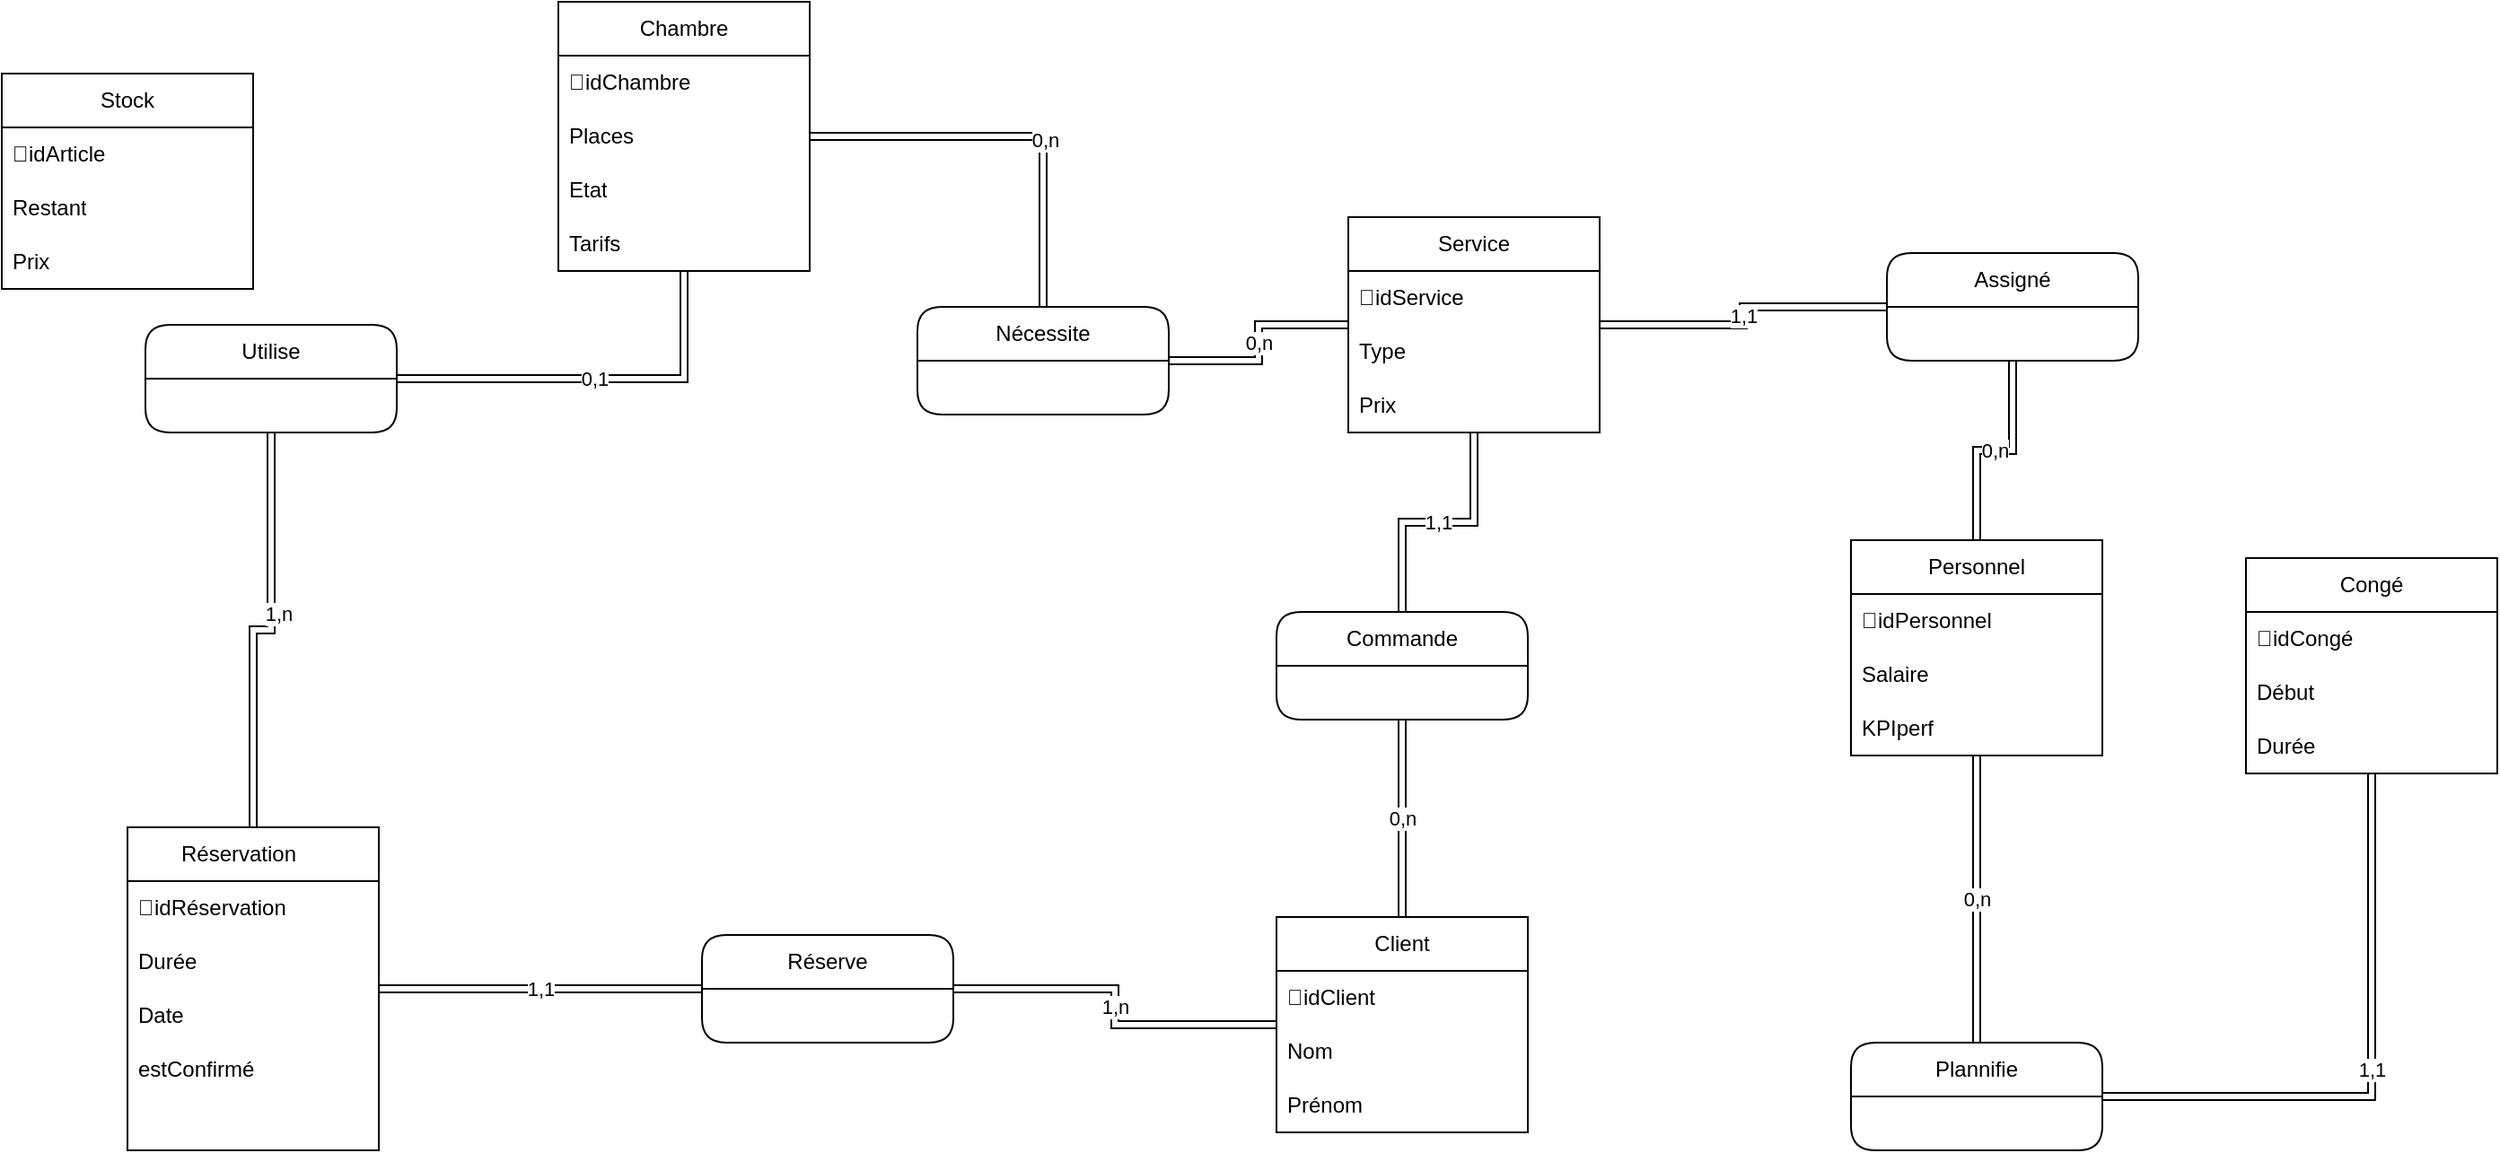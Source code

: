 <mxfile version="21.6.3" type="device">
  <diagram name="Page-1" id="Qu8hjyPdRRax4TA-TiwV">
    <mxGraphModel dx="1235" dy="666" grid="1" gridSize="10" guides="1" tooltips="1" connect="1" arrows="1" fold="1" page="1" pageScale="1" pageWidth="827" pageHeight="1169" background="#ffffff" math="0" shadow="0">
      <root>
        <mxCell id="0" />
        <mxCell id="1" parent="0" />
        <mxCell id="-kfoDNp1nppBrMyCBdvh-142" value="1,1" style="edgeStyle=orthogonalEdgeStyle;rounded=0;orthogonalLoop=1;jettySize=auto;html=1;shape=link;" edge="1" parent="1" source="-kfoDNp1nppBrMyCBdvh-145" target="-kfoDNp1nppBrMyCBdvh-151">
          <mxGeometry relative="1" as="geometry">
            <mxPoint x="730" y="640" as="targetPoint" />
          </mxGeometry>
        </mxCell>
        <mxCell id="-kfoDNp1nppBrMyCBdvh-143" style="edgeStyle=orthogonalEdgeStyle;rounded=0;orthogonalLoop=1;jettySize=auto;html=1;shape=link;" edge="1" parent="1" source="-kfoDNp1nppBrMyCBdvh-145" target="-kfoDNp1nppBrMyCBdvh-166">
          <mxGeometry relative="1" as="geometry">
            <mxPoint x="510" y="470" as="targetPoint" />
          </mxGeometry>
        </mxCell>
        <mxCell id="-kfoDNp1nppBrMyCBdvh-144" value="1,n" style="edgeLabel;html=1;align=center;verticalAlign=middle;resizable=0;points=[];" vertex="1" connectable="0" parent="-kfoDNp1nppBrMyCBdvh-143">
          <mxGeometry x="0.125" y="-4" relative="1" as="geometry">
            <mxPoint as="offset" />
          </mxGeometry>
        </mxCell>
        <mxCell id="-kfoDNp1nppBrMyCBdvh-145" value="Réservation&lt;span style=&quot;white-space: pre;&quot;&gt;&#x9;&lt;/span&gt;" style="swimlane;fontStyle=0;childLayout=stackLayout;horizontal=1;startSize=30;horizontalStack=0;resizeParent=1;resizeParentMax=0;resizeLast=0;collapsible=1;marginBottom=0;whiteSpace=wrap;html=1;" vertex="1" parent="1">
          <mxGeometry x="390" y="570" width="140" height="180" as="geometry" />
        </mxCell>
        <mxCell id="-kfoDNp1nppBrMyCBdvh-146" value="🔑idRéservation" style="text;strokeColor=none;fillColor=none;align=left;verticalAlign=middle;spacingLeft=4;spacingRight=4;overflow=hidden;points=[[0,0.5],[1,0.5]];portConstraint=eastwest;rotatable=0;whiteSpace=wrap;html=1;" vertex="1" parent="-kfoDNp1nppBrMyCBdvh-145">
          <mxGeometry y="30" width="140" height="30" as="geometry" />
        </mxCell>
        <mxCell id="-kfoDNp1nppBrMyCBdvh-147" value="Durée" style="text;strokeColor=none;fillColor=none;align=left;verticalAlign=middle;spacingLeft=4;spacingRight=4;overflow=hidden;points=[[0,0.5],[1,0.5]];portConstraint=eastwest;rotatable=0;whiteSpace=wrap;html=1;" vertex="1" parent="-kfoDNp1nppBrMyCBdvh-145">
          <mxGeometry y="60" width="140" height="30" as="geometry" />
        </mxCell>
        <mxCell id="-kfoDNp1nppBrMyCBdvh-148" value="Date" style="text;strokeColor=none;fillColor=none;align=left;verticalAlign=middle;spacingLeft=4;spacingRight=4;overflow=hidden;points=[[0,0.5],[1,0.5]];portConstraint=eastwest;rotatable=0;whiteSpace=wrap;html=1;" vertex="1" parent="-kfoDNp1nppBrMyCBdvh-145">
          <mxGeometry y="90" width="140" height="30" as="geometry" />
        </mxCell>
        <mxCell id="-kfoDNp1nppBrMyCBdvh-149" value="estConfirmé" style="text;strokeColor=none;fillColor=none;align=left;verticalAlign=middle;spacingLeft=4;spacingRight=4;overflow=hidden;points=[[0,0.5],[1,0.5]];portConstraint=eastwest;rotatable=0;whiteSpace=wrap;html=1;" vertex="1" parent="-kfoDNp1nppBrMyCBdvh-145">
          <mxGeometry y="120" width="140" height="30" as="geometry" />
        </mxCell>
        <mxCell id="-kfoDNp1nppBrMyCBdvh-150" style="text;strokeColor=none;fillColor=none;align=left;verticalAlign=middle;spacingLeft=4;spacingRight=4;overflow=hidden;points=[[0,0.5],[1,0.5]];portConstraint=eastwest;rotatable=0;whiteSpace=wrap;html=1;" vertex="1" parent="-kfoDNp1nppBrMyCBdvh-145">
          <mxGeometry y="150" width="140" height="30" as="geometry" />
        </mxCell>
        <mxCell id="-kfoDNp1nppBrMyCBdvh-151" value="Réserve" style="swimlane;fontStyle=0;childLayout=stackLayout;horizontal=1;startSize=30;horizontalStack=0;resizeParent=1;resizeParentMax=0;resizeLast=0;collapsible=1;marginBottom=0;whiteSpace=wrap;html=1;rounded=1;" vertex="1" parent="1">
          <mxGeometry x="710" y="630" width="140" height="60" as="geometry" />
        </mxCell>
        <mxCell id="-kfoDNp1nppBrMyCBdvh-152" value="1,n" style="edgeStyle=orthogonalEdgeStyle;rounded=0;orthogonalLoop=1;jettySize=auto;html=1;shape=link;" edge="1" parent="1" source="-kfoDNp1nppBrMyCBdvh-154" target="-kfoDNp1nppBrMyCBdvh-151">
          <mxGeometry relative="1" as="geometry" />
        </mxCell>
        <mxCell id="-kfoDNp1nppBrMyCBdvh-153" value="0,n" style="edgeStyle=orthogonalEdgeStyle;rounded=0;orthogonalLoop=1;jettySize=auto;html=1;shape=link;" edge="1" parent="1" source="-kfoDNp1nppBrMyCBdvh-154" target="-kfoDNp1nppBrMyCBdvh-174">
          <mxGeometry relative="1" as="geometry" />
        </mxCell>
        <mxCell id="-kfoDNp1nppBrMyCBdvh-154" value="Client" style="swimlane;fontStyle=0;childLayout=stackLayout;horizontal=1;startSize=30;horizontalStack=0;resizeParent=1;resizeParentMax=0;resizeLast=0;collapsible=1;marginBottom=0;whiteSpace=wrap;html=1;" vertex="1" parent="1">
          <mxGeometry x="1030" y="620" width="140" height="120" as="geometry" />
        </mxCell>
        <mxCell id="-kfoDNp1nppBrMyCBdvh-155" value="🔑idClient" style="text;strokeColor=none;fillColor=none;align=left;verticalAlign=middle;spacingLeft=4;spacingRight=4;overflow=hidden;points=[[0,0.5],[1,0.5]];portConstraint=eastwest;rotatable=0;whiteSpace=wrap;html=1;" vertex="1" parent="-kfoDNp1nppBrMyCBdvh-154">
          <mxGeometry y="30" width="140" height="30" as="geometry" />
        </mxCell>
        <mxCell id="-kfoDNp1nppBrMyCBdvh-156" value="Nom&lt;span style=&quot;white-space: pre;&quot;&gt;&#x9;&lt;/span&gt;" style="text;strokeColor=none;fillColor=none;align=left;verticalAlign=middle;spacingLeft=4;spacingRight=4;overflow=hidden;points=[[0,0.5],[1,0.5]];portConstraint=eastwest;rotatable=0;whiteSpace=wrap;html=1;" vertex="1" parent="-kfoDNp1nppBrMyCBdvh-154">
          <mxGeometry y="60" width="140" height="30" as="geometry" />
        </mxCell>
        <mxCell id="-kfoDNp1nppBrMyCBdvh-157" value="Prénom" style="text;strokeColor=none;fillColor=none;align=left;verticalAlign=middle;spacingLeft=4;spacingRight=4;overflow=hidden;points=[[0,0.5],[1,0.5]];portConstraint=eastwest;rotatable=0;whiteSpace=wrap;html=1;" vertex="1" parent="-kfoDNp1nppBrMyCBdvh-154">
          <mxGeometry y="90" width="140" height="30" as="geometry" />
        </mxCell>
        <mxCell id="-kfoDNp1nppBrMyCBdvh-158" style="edgeStyle=orthogonalEdgeStyle;rounded=0;orthogonalLoop=1;jettySize=auto;html=1;shape=link;" edge="1" parent="1" source="-kfoDNp1nppBrMyCBdvh-160" target="-kfoDNp1nppBrMyCBdvh-175">
          <mxGeometry relative="1" as="geometry">
            <mxPoint x="910" y="325" as="targetPoint" />
          </mxGeometry>
        </mxCell>
        <mxCell id="-kfoDNp1nppBrMyCBdvh-159" value="0,n" style="edgeLabel;html=1;align=center;verticalAlign=middle;resizable=0;points=[];" vertex="1" connectable="0" parent="-kfoDNp1nppBrMyCBdvh-158">
          <mxGeometry x="0.177" y="1" relative="1" as="geometry">
            <mxPoint y="-1" as="offset" />
          </mxGeometry>
        </mxCell>
        <mxCell id="-kfoDNp1nppBrMyCBdvh-160" value="Chambre" style="swimlane;fontStyle=0;childLayout=stackLayout;horizontal=1;startSize=30;horizontalStack=0;resizeParent=1;resizeParentMax=0;resizeLast=0;collapsible=1;marginBottom=0;whiteSpace=wrap;html=1;" vertex="1" parent="1">
          <mxGeometry x="630" y="110" width="140" height="150" as="geometry" />
        </mxCell>
        <mxCell id="-kfoDNp1nppBrMyCBdvh-161" value="🔑idChambre" style="text;strokeColor=none;fillColor=none;align=left;verticalAlign=middle;spacingLeft=4;spacingRight=4;overflow=hidden;points=[[0,0.5],[1,0.5]];portConstraint=eastwest;rotatable=0;whiteSpace=wrap;html=1;" vertex="1" parent="-kfoDNp1nppBrMyCBdvh-160">
          <mxGeometry y="30" width="140" height="30" as="geometry" />
        </mxCell>
        <mxCell id="-kfoDNp1nppBrMyCBdvh-162" value="Places" style="text;strokeColor=none;fillColor=none;align=left;verticalAlign=middle;spacingLeft=4;spacingRight=4;overflow=hidden;points=[[0,0.5],[1,0.5]];portConstraint=eastwest;rotatable=0;whiteSpace=wrap;html=1;" vertex="1" parent="-kfoDNp1nppBrMyCBdvh-160">
          <mxGeometry y="60" width="140" height="30" as="geometry" />
        </mxCell>
        <mxCell id="-kfoDNp1nppBrMyCBdvh-163" value="Etat" style="text;strokeColor=none;fillColor=none;align=left;verticalAlign=middle;spacingLeft=4;spacingRight=4;overflow=hidden;points=[[0,0.5],[1,0.5]];portConstraint=eastwest;rotatable=0;whiteSpace=wrap;html=1;" vertex="1" parent="-kfoDNp1nppBrMyCBdvh-160">
          <mxGeometry y="90" width="140" height="30" as="geometry" />
        </mxCell>
        <mxCell id="-kfoDNp1nppBrMyCBdvh-164" value="Tarifs" style="text;strokeColor=none;fillColor=none;align=left;verticalAlign=middle;spacingLeft=4;spacingRight=4;overflow=hidden;points=[[0,0.5],[1,0.5]];portConstraint=eastwest;rotatable=0;whiteSpace=wrap;html=1;" vertex="1" parent="-kfoDNp1nppBrMyCBdvh-160">
          <mxGeometry y="120" width="140" height="30" as="geometry" />
        </mxCell>
        <mxCell id="-kfoDNp1nppBrMyCBdvh-165" value="0,1" style="edgeStyle=orthogonalEdgeStyle;rounded=0;orthogonalLoop=1;jettySize=auto;html=1;shape=link;" edge="1" parent="1" source="-kfoDNp1nppBrMyCBdvh-166" target="-kfoDNp1nppBrMyCBdvh-160">
          <mxGeometry relative="1" as="geometry" />
        </mxCell>
        <mxCell id="-kfoDNp1nppBrMyCBdvh-166" value="Utilise" style="swimlane;fontStyle=0;childLayout=stackLayout;horizontal=1;startSize=30;horizontalStack=0;resizeParent=1;resizeParentMax=0;resizeLast=0;collapsible=1;marginBottom=0;whiteSpace=wrap;html=1;rounded=1;" vertex="1" parent="1">
          <mxGeometry x="400" y="290" width="140" height="60" as="geometry" />
        </mxCell>
        <mxCell id="-kfoDNp1nppBrMyCBdvh-167" value="1,1" style="edgeStyle=orthogonalEdgeStyle;rounded=0;orthogonalLoop=1;jettySize=auto;html=1;shape=link;" edge="1" parent="1" source="-kfoDNp1nppBrMyCBdvh-170" target="-kfoDNp1nppBrMyCBdvh-174">
          <mxGeometry relative="1" as="geometry">
            <mxPoint x="1060" y="430" as="targetPoint" />
          </mxGeometry>
        </mxCell>
        <mxCell id="-kfoDNp1nppBrMyCBdvh-168" value="0,n" style="edgeStyle=orthogonalEdgeStyle;rounded=0;orthogonalLoop=1;jettySize=auto;html=1;shape=link;" edge="1" parent="1" source="-kfoDNp1nppBrMyCBdvh-170" target="-kfoDNp1nppBrMyCBdvh-175">
          <mxGeometry relative="1" as="geometry">
            <mxPoint x="990" y="320" as="targetPoint" />
          </mxGeometry>
        </mxCell>
        <mxCell id="-kfoDNp1nppBrMyCBdvh-169" value="1,1" style="edgeStyle=orthogonalEdgeStyle;rounded=0;orthogonalLoop=1;jettySize=auto;html=1;shape=link;" edge="1" parent="1" source="-kfoDNp1nppBrMyCBdvh-170" target="-kfoDNp1nppBrMyCBdvh-192">
          <mxGeometry relative="1" as="geometry">
            <mxPoint x="1220" y="360" as="targetPoint" />
          </mxGeometry>
        </mxCell>
        <mxCell id="-kfoDNp1nppBrMyCBdvh-170" value="Service" style="swimlane;fontStyle=0;childLayout=stackLayout;horizontal=1;startSize=30;horizontalStack=0;resizeParent=1;resizeParentMax=0;resizeLast=0;collapsible=1;marginBottom=0;whiteSpace=wrap;html=1;" vertex="1" parent="1">
          <mxGeometry x="1070" y="230" width="140" height="120" as="geometry" />
        </mxCell>
        <mxCell id="-kfoDNp1nppBrMyCBdvh-171" value="🔑idService" style="text;strokeColor=none;fillColor=none;align=left;verticalAlign=middle;spacingLeft=4;spacingRight=4;overflow=hidden;points=[[0,0.5],[1,0.5]];portConstraint=eastwest;rotatable=0;whiteSpace=wrap;html=1;" vertex="1" parent="-kfoDNp1nppBrMyCBdvh-170">
          <mxGeometry y="30" width="140" height="30" as="geometry" />
        </mxCell>
        <mxCell id="-kfoDNp1nppBrMyCBdvh-172" value="Type" style="text;strokeColor=none;fillColor=none;align=left;verticalAlign=middle;spacingLeft=4;spacingRight=4;overflow=hidden;points=[[0,0.5],[1,0.5]];portConstraint=eastwest;rotatable=0;whiteSpace=wrap;html=1;" vertex="1" parent="-kfoDNp1nppBrMyCBdvh-170">
          <mxGeometry y="60" width="140" height="30" as="geometry" />
        </mxCell>
        <mxCell id="-kfoDNp1nppBrMyCBdvh-173" value="Prix" style="text;strokeColor=none;fillColor=none;align=left;verticalAlign=middle;spacingLeft=4;spacingRight=4;overflow=hidden;points=[[0,0.5],[1,0.5]];portConstraint=eastwest;rotatable=0;whiteSpace=wrap;html=1;" vertex="1" parent="-kfoDNp1nppBrMyCBdvh-170">
          <mxGeometry y="90" width="140" height="30" as="geometry" />
        </mxCell>
        <mxCell id="-kfoDNp1nppBrMyCBdvh-174" value="Commande" style="swimlane;fontStyle=0;childLayout=stackLayout;horizontal=1;startSize=30;horizontalStack=0;resizeParent=1;resizeParentMax=0;resizeLast=0;collapsible=1;marginBottom=0;whiteSpace=wrap;html=1;rounded=1;" vertex="1" parent="1">
          <mxGeometry x="1030" y="450" width="140" height="60" as="geometry" />
        </mxCell>
        <mxCell id="-kfoDNp1nppBrMyCBdvh-175" value="Nécessite" style="swimlane;fontStyle=0;childLayout=stackLayout;horizontal=1;startSize=30;horizontalStack=0;resizeParent=1;resizeParentMax=0;resizeLast=0;collapsible=1;marginBottom=0;whiteSpace=wrap;html=1;rounded=1;" vertex="1" parent="1">
          <mxGeometry x="830" y="280" width="140" height="60" as="geometry" />
        </mxCell>
        <mxCell id="-kfoDNp1nppBrMyCBdvh-176" value="Stock" style="swimlane;fontStyle=0;childLayout=stackLayout;horizontal=1;startSize=30;horizontalStack=0;resizeParent=1;resizeParentMax=0;resizeLast=0;collapsible=1;marginBottom=0;whiteSpace=wrap;html=1;" vertex="1" parent="1">
          <mxGeometry x="320" y="150" width="140" height="120" as="geometry" />
        </mxCell>
        <mxCell id="-kfoDNp1nppBrMyCBdvh-177" value="🔑idArticle" style="text;strokeColor=none;fillColor=none;align=left;verticalAlign=middle;spacingLeft=4;spacingRight=4;overflow=hidden;points=[[0,0.5],[1,0.5]];portConstraint=eastwest;rotatable=0;whiteSpace=wrap;html=1;" vertex="1" parent="-kfoDNp1nppBrMyCBdvh-176">
          <mxGeometry y="30" width="140" height="30" as="geometry" />
        </mxCell>
        <mxCell id="-kfoDNp1nppBrMyCBdvh-178" value="Restant" style="text;strokeColor=none;fillColor=none;align=left;verticalAlign=middle;spacingLeft=4;spacingRight=4;overflow=hidden;points=[[0,0.5],[1,0.5]];portConstraint=eastwest;rotatable=0;whiteSpace=wrap;html=1;" vertex="1" parent="-kfoDNp1nppBrMyCBdvh-176">
          <mxGeometry y="60" width="140" height="30" as="geometry" />
        </mxCell>
        <mxCell id="-kfoDNp1nppBrMyCBdvh-179" value="Prix" style="text;strokeColor=none;fillColor=none;align=left;verticalAlign=middle;spacingLeft=4;spacingRight=4;overflow=hidden;points=[[0,0.5],[1,0.5]];portConstraint=eastwest;rotatable=0;whiteSpace=wrap;html=1;" vertex="1" parent="-kfoDNp1nppBrMyCBdvh-176">
          <mxGeometry y="90" width="140" height="30" as="geometry" />
        </mxCell>
        <mxCell id="-kfoDNp1nppBrMyCBdvh-180" value="0,n" style="edgeStyle=orthogonalEdgeStyle;rounded=0;orthogonalLoop=1;jettySize=auto;html=1;shape=link;" edge="1" parent="1" source="-kfoDNp1nppBrMyCBdvh-181" target="-kfoDNp1nppBrMyCBdvh-186">
          <mxGeometry relative="1" as="geometry">
            <mxPoint x="800" y="860" as="targetPoint" />
          </mxGeometry>
        </mxCell>
        <mxCell id="-kfoDNp1nppBrMyCBdvh-181" value="Personnel" style="swimlane;fontStyle=0;childLayout=stackLayout;horizontal=1;startSize=30;horizontalStack=0;resizeParent=1;resizeParentMax=0;resizeLast=0;collapsible=1;marginBottom=0;whiteSpace=wrap;html=1;" vertex="1" parent="1">
          <mxGeometry x="1350" y="410" width="140" height="120" as="geometry" />
        </mxCell>
        <mxCell id="-kfoDNp1nppBrMyCBdvh-182" value="🔑idPersonnel" style="text;strokeColor=none;fillColor=none;align=left;verticalAlign=middle;spacingLeft=4;spacingRight=4;overflow=hidden;points=[[0,0.5],[1,0.5]];portConstraint=eastwest;rotatable=0;whiteSpace=wrap;html=1;" vertex="1" parent="-kfoDNp1nppBrMyCBdvh-181">
          <mxGeometry y="30" width="140" height="30" as="geometry" />
        </mxCell>
        <mxCell id="-kfoDNp1nppBrMyCBdvh-183" value="Salaire" style="text;strokeColor=none;fillColor=none;align=left;verticalAlign=middle;spacingLeft=4;spacingRight=4;overflow=hidden;points=[[0,0.5],[1,0.5]];portConstraint=eastwest;rotatable=0;whiteSpace=wrap;html=1;" vertex="1" parent="-kfoDNp1nppBrMyCBdvh-181">
          <mxGeometry y="60" width="140" height="30" as="geometry" />
        </mxCell>
        <mxCell id="-kfoDNp1nppBrMyCBdvh-184" value="KPIperf" style="text;strokeColor=none;fillColor=none;align=left;verticalAlign=middle;spacingLeft=4;spacingRight=4;overflow=hidden;points=[[0,0.5],[1,0.5]];portConstraint=eastwest;rotatable=0;whiteSpace=wrap;html=1;" vertex="1" parent="-kfoDNp1nppBrMyCBdvh-181">
          <mxGeometry y="90" width="140" height="30" as="geometry" />
        </mxCell>
        <mxCell id="-kfoDNp1nppBrMyCBdvh-185" value="1,1" style="edgeStyle=orthogonalEdgeStyle;rounded=0;orthogonalLoop=1;jettySize=auto;html=1;shape=link;" edge="1" parent="1" source="-kfoDNp1nppBrMyCBdvh-186" target="-kfoDNp1nppBrMyCBdvh-187">
          <mxGeometry relative="1" as="geometry">
            <mxPoint x="920" y="830" as="targetPoint" />
          </mxGeometry>
        </mxCell>
        <mxCell id="-kfoDNp1nppBrMyCBdvh-186" value="Plannifie" style="swimlane;fontStyle=0;childLayout=stackLayout;horizontal=1;startSize=30;horizontalStack=0;resizeParent=1;resizeParentMax=0;resizeLast=0;collapsible=1;marginBottom=0;whiteSpace=wrap;html=1;rounded=1;" vertex="1" parent="1">
          <mxGeometry x="1350" y="690" width="140" height="60" as="geometry" />
        </mxCell>
        <mxCell id="-kfoDNp1nppBrMyCBdvh-187" value="Congé" style="swimlane;fontStyle=0;childLayout=stackLayout;horizontal=1;startSize=30;horizontalStack=0;resizeParent=1;resizeParentMax=0;resizeLast=0;collapsible=1;marginBottom=0;whiteSpace=wrap;html=1;" vertex="1" parent="1">
          <mxGeometry x="1570" y="420" width="140" height="120" as="geometry" />
        </mxCell>
        <mxCell id="-kfoDNp1nppBrMyCBdvh-188" value="🔑idCongé" style="text;strokeColor=none;fillColor=none;align=left;verticalAlign=middle;spacingLeft=4;spacingRight=4;overflow=hidden;points=[[0,0.5],[1,0.5]];portConstraint=eastwest;rotatable=0;whiteSpace=wrap;html=1;" vertex="1" parent="-kfoDNp1nppBrMyCBdvh-187">
          <mxGeometry y="30" width="140" height="30" as="geometry" />
        </mxCell>
        <mxCell id="-kfoDNp1nppBrMyCBdvh-189" value="Début" style="text;strokeColor=none;fillColor=none;align=left;verticalAlign=middle;spacingLeft=4;spacingRight=4;overflow=hidden;points=[[0,0.5],[1,0.5]];portConstraint=eastwest;rotatable=0;whiteSpace=wrap;html=1;" vertex="1" parent="-kfoDNp1nppBrMyCBdvh-187">
          <mxGeometry y="60" width="140" height="30" as="geometry" />
        </mxCell>
        <mxCell id="-kfoDNp1nppBrMyCBdvh-190" value="Durée" style="text;strokeColor=none;fillColor=none;align=left;verticalAlign=middle;spacingLeft=4;spacingRight=4;overflow=hidden;points=[[0,0.5],[1,0.5]];portConstraint=eastwest;rotatable=0;whiteSpace=wrap;html=1;" vertex="1" parent="-kfoDNp1nppBrMyCBdvh-187">
          <mxGeometry y="90" width="140" height="30" as="geometry" />
        </mxCell>
        <mxCell id="-kfoDNp1nppBrMyCBdvh-191" value="0,n" style="edgeStyle=orthogonalEdgeStyle;rounded=0;orthogonalLoop=1;jettySize=auto;html=1;shape=link;" edge="1" parent="1" source="-kfoDNp1nppBrMyCBdvh-192" target="-kfoDNp1nppBrMyCBdvh-181">
          <mxGeometry relative="1" as="geometry" />
        </mxCell>
        <mxCell id="-kfoDNp1nppBrMyCBdvh-192" value="Assigné" style="swimlane;fontStyle=0;childLayout=stackLayout;horizontal=1;startSize=30;horizontalStack=0;resizeParent=1;resizeParentMax=0;resizeLast=0;collapsible=1;marginBottom=0;whiteSpace=wrap;html=1;rounded=1;" vertex="1" parent="1">
          <mxGeometry x="1370" y="250" width="140" height="60" as="geometry" />
        </mxCell>
      </root>
    </mxGraphModel>
  </diagram>
</mxfile>
